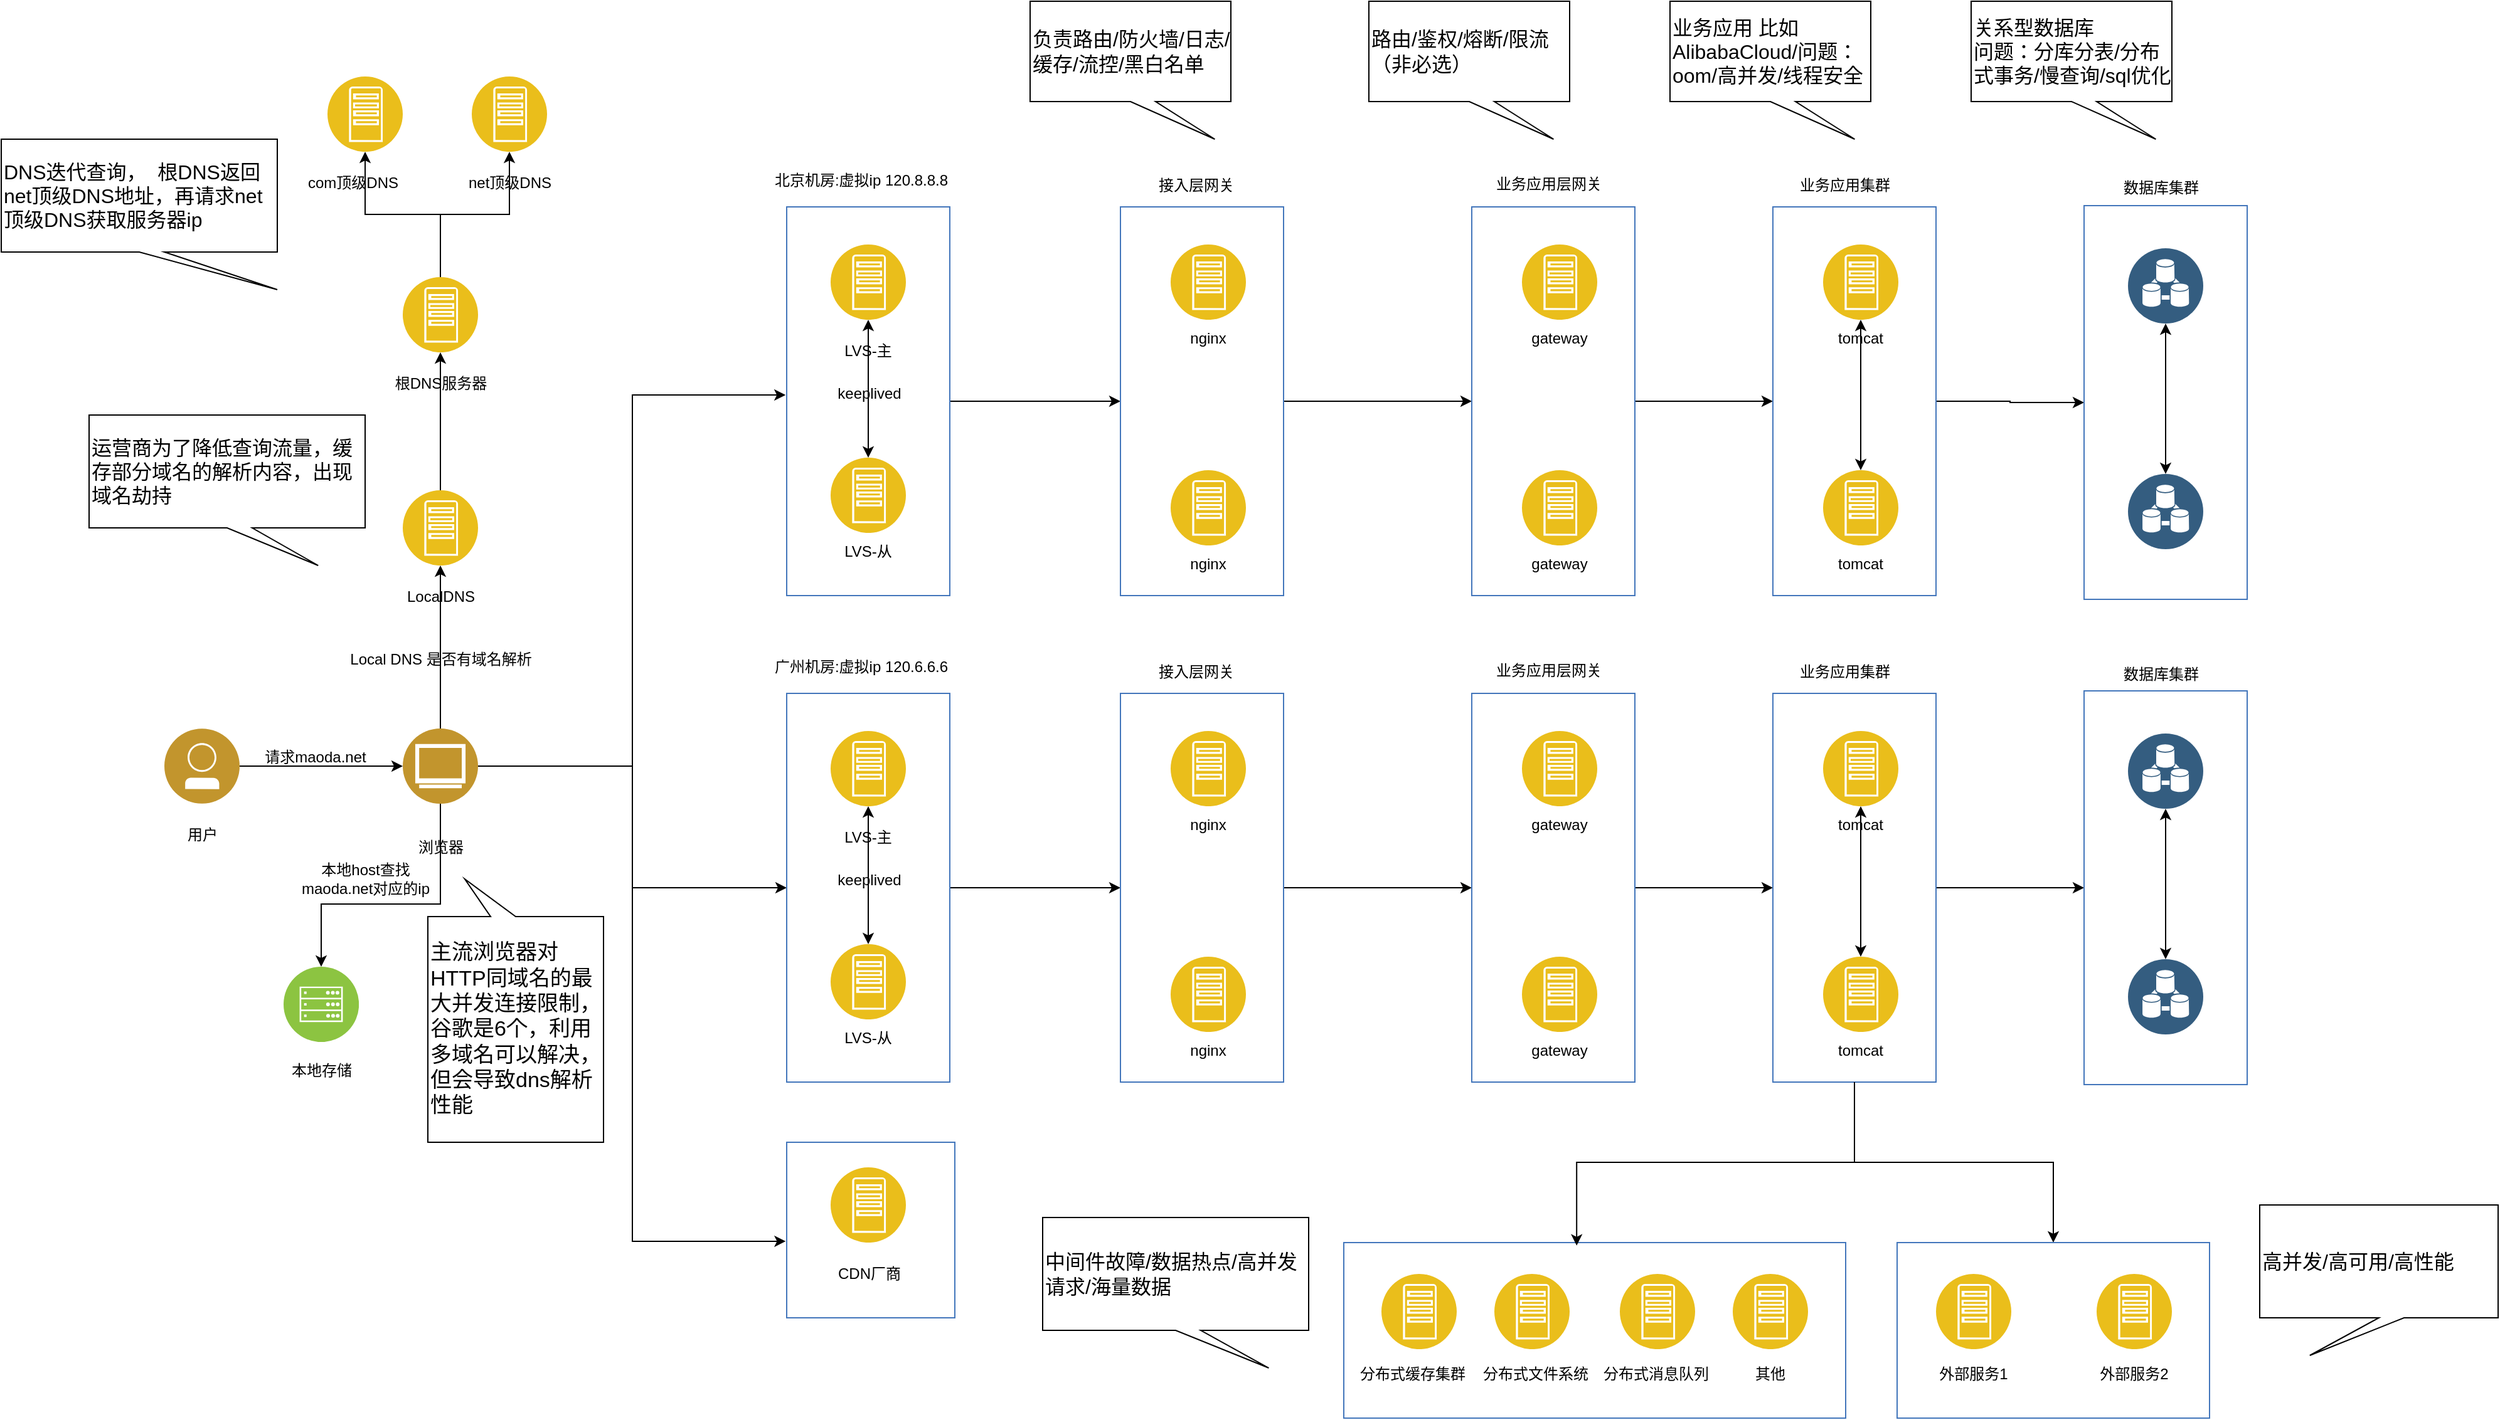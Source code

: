 <mxfile version="25.0.3">
  <diagram name="第 1 页" id="Wzh3JCurfQJRtKJ1nYE6">
    <mxGraphModel dx="2336" dy="1954" grid="1" gridSize="10" guides="1" tooltips="1" connect="1" arrows="1" fold="1" page="1" pageScale="1" pageWidth="827" pageHeight="1169" math="0" shadow="0">
      <root>
        <mxCell id="0" />
        <mxCell id="1" parent="0" />
        <mxCell id="kvRejp0Qwi7eRZuN6D7d-13" style="edgeStyle=orthogonalEdgeStyle;rounded=0;orthogonalLoop=1;jettySize=auto;html=1;entryX=0;entryY=0.5;entryDx=0;entryDy=0;" edge="1" parent="1" source="kvRejp0Qwi7eRZuN6D7d-1" target="kvRejp0Qwi7eRZuN6D7d-3">
          <mxGeometry relative="1" as="geometry" />
        </mxCell>
        <mxCell id="kvRejp0Qwi7eRZuN6D7d-1" value="" style="image;aspect=fixed;perimeter=ellipsePerimeter;html=1;align=center;shadow=0;dashed=0;fontColor=#4277BB;labelBackgroundColor=default;fontSize=12;spacingTop=3;image=img/lib/ibm/users/user.svg;" vertex="1" parent="1">
          <mxGeometry x="-50" y="260" width="60" height="60" as="geometry" />
        </mxCell>
        <mxCell id="kvRejp0Qwi7eRZuN6D7d-2" value="用户" style="text;html=1;align=center;verticalAlign=middle;resizable=0;points=[];autosize=1;strokeColor=none;fillColor=none;" vertex="1" parent="1">
          <mxGeometry x="-45" y="330" width="50" height="30" as="geometry" />
        </mxCell>
        <mxCell id="kvRejp0Qwi7eRZuN6D7d-15" style="edgeStyle=orthogonalEdgeStyle;rounded=0;orthogonalLoop=1;jettySize=auto;html=1;entryX=0.5;entryY=1;entryDx=0;entryDy=0;" edge="1" parent="1" source="kvRejp0Qwi7eRZuN6D7d-3" target="kvRejp0Qwi7eRZuN6D7d-5">
          <mxGeometry relative="1" as="geometry" />
        </mxCell>
        <mxCell id="kvRejp0Qwi7eRZuN6D7d-24" style="edgeStyle=orthogonalEdgeStyle;rounded=0;orthogonalLoop=1;jettySize=auto;html=1;entryX=0.5;entryY=0;entryDx=0;entryDy=0;" edge="1" parent="1" source="kvRejp0Qwi7eRZuN6D7d-3" target="kvRejp0Qwi7eRZuN6D7d-22">
          <mxGeometry relative="1" as="geometry">
            <mxPoint x="170" y="410" as="targetPoint" />
            <Array as="points">
              <mxPoint x="170" y="400" />
              <mxPoint x="75" y="400" />
            </Array>
          </mxGeometry>
        </mxCell>
        <mxCell id="kvRejp0Qwi7eRZuN6D7d-111" style="edgeStyle=orthogonalEdgeStyle;rounded=0;orthogonalLoop=1;jettySize=auto;html=1;entryX=0;entryY=0.5;entryDx=0;entryDy=0;" edge="1" parent="1" source="kvRejp0Qwi7eRZuN6D7d-3" target="kvRejp0Qwi7eRZuN6D7d-69">
          <mxGeometry relative="1" as="geometry" />
        </mxCell>
        <mxCell id="kvRejp0Qwi7eRZuN6D7d-3" value="" style="image;aspect=fixed;perimeter=ellipsePerimeter;html=1;align=center;shadow=0;dashed=0;fontColor=#4277BB;labelBackgroundColor=default;fontSize=12;spacingTop=3;image=img/lib/ibm/users/browser.svg;" vertex="1" parent="1">
          <mxGeometry x="140" y="260" width="60" height="60" as="geometry" />
        </mxCell>
        <mxCell id="kvRejp0Qwi7eRZuN6D7d-4" value="浏览器" style="text;html=1;align=center;verticalAlign=middle;resizable=0;points=[];autosize=1;strokeColor=none;fillColor=none;" vertex="1" parent="1">
          <mxGeometry x="140" y="340" width="60" height="30" as="geometry" />
        </mxCell>
        <mxCell id="kvRejp0Qwi7eRZuN6D7d-17" style="edgeStyle=orthogonalEdgeStyle;rounded=0;orthogonalLoop=1;jettySize=auto;html=1;" edge="1" parent="1" source="kvRejp0Qwi7eRZuN6D7d-5" target="kvRejp0Qwi7eRZuN6D7d-7">
          <mxGeometry relative="1" as="geometry" />
        </mxCell>
        <mxCell id="kvRejp0Qwi7eRZuN6D7d-5" value="" style="image;aspect=fixed;perimeter=ellipsePerimeter;html=1;align=center;shadow=0;dashed=0;fontColor=#4277BB;labelBackgroundColor=default;fontSize=12;spacingTop=3;image=img/lib/ibm/applications/app_server.svg;" vertex="1" parent="1">
          <mxGeometry x="140" y="70" width="60" height="60" as="geometry" />
        </mxCell>
        <mxCell id="kvRejp0Qwi7eRZuN6D7d-6" value="Local DNS 是否有域名解析" style="text;html=1;align=center;verticalAlign=middle;resizable=0;points=[];autosize=1;strokeColor=none;fillColor=none;" vertex="1" parent="1">
          <mxGeometry x="85" y="190" width="170" height="30" as="geometry" />
        </mxCell>
        <mxCell id="kvRejp0Qwi7eRZuN6D7d-18" style="edgeStyle=orthogonalEdgeStyle;rounded=0;orthogonalLoop=1;jettySize=auto;html=1;" edge="1" parent="1" source="kvRejp0Qwi7eRZuN6D7d-7" target="kvRejp0Qwi7eRZuN6D7d-10">
          <mxGeometry relative="1" as="geometry" />
        </mxCell>
        <mxCell id="kvRejp0Qwi7eRZuN6D7d-19" style="edgeStyle=orthogonalEdgeStyle;rounded=0;orthogonalLoop=1;jettySize=auto;html=1;" edge="1" parent="1" source="kvRejp0Qwi7eRZuN6D7d-7" target="kvRejp0Qwi7eRZuN6D7d-9">
          <mxGeometry relative="1" as="geometry" />
        </mxCell>
        <mxCell id="kvRejp0Qwi7eRZuN6D7d-7" value="" style="image;aspect=fixed;perimeter=ellipsePerimeter;html=1;align=center;shadow=0;dashed=0;fontColor=#4277BB;labelBackgroundColor=default;fontSize=12;spacingTop=3;image=img/lib/ibm/applications/app_server.svg;" vertex="1" parent="1">
          <mxGeometry x="140" y="-100" width="60" height="60" as="geometry" />
        </mxCell>
        <mxCell id="kvRejp0Qwi7eRZuN6D7d-8" value="根DNS服务器" style="text;html=1;align=center;verticalAlign=middle;resizable=0;points=[];autosize=1;strokeColor=none;fillColor=none;" vertex="1" parent="1">
          <mxGeometry x="120" y="-30" width="100" height="30" as="geometry" />
        </mxCell>
        <mxCell id="kvRejp0Qwi7eRZuN6D7d-9" value="" style="image;aspect=fixed;perimeter=ellipsePerimeter;html=1;align=center;shadow=0;dashed=0;fontColor=#4277BB;labelBackgroundColor=default;fontSize=12;spacingTop=3;image=img/lib/ibm/applications/app_server.svg;" vertex="1" parent="1">
          <mxGeometry x="80" y="-260" width="60" height="60" as="geometry" />
        </mxCell>
        <mxCell id="kvRejp0Qwi7eRZuN6D7d-10" value="" style="image;aspect=fixed;perimeter=ellipsePerimeter;html=1;align=center;shadow=0;dashed=0;fontColor=#4277BB;labelBackgroundColor=default;fontSize=12;spacingTop=3;image=img/lib/ibm/applications/app_server.svg;" vertex="1" parent="1">
          <mxGeometry x="195" y="-260" width="60" height="60" as="geometry" />
        </mxCell>
        <mxCell id="kvRejp0Qwi7eRZuN6D7d-11" value="com顶级DNS" style="text;html=1;align=center;verticalAlign=middle;resizable=0;points=[];autosize=1;strokeColor=none;fillColor=none;" vertex="1" parent="1">
          <mxGeometry x="50" y="-190" width="100" height="30" as="geometry" />
        </mxCell>
        <mxCell id="kvRejp0Qwi7eRZuN6D7d-12" value="net顶级DNS" style="text;html=1;align=center;verticalAlign=middle;resizable=0;points=[];autosize=1;strokeColor=none;fillColor=none;" vertex="1" parent="1">
          <mxGeometry x="180" y="-190" width="90" height="30" as="geometry" />
        </mxCell>
        <mxCell id="kvRejp0Qwi7eRZuN6D7d-14" value="请求maoda.net" style="text;html=1;align=center;verticalAlign=middle;resizable=0;points=[];autosize=1;strokeColor=none;fillColor=none;" vertex="1" parent="1">
          <mxGeometry x="20" y="268" width="100" height="30" as="geometry" />
        </mxCell>
        <mxCell id="kvRejp0Qwi7eRZuN6D7d-16" value="LocalDNS" style="text;html=1;align=center;verticalAlign=middle;resizable=0;points=[];autosize=1;strokeColor=none;fillColor=none;" vertex="1" parent="1">
          <mxGeometry x="130" y="140" width="80" height="30" as="geometry" />
        </mxCell>
        <mxCell id="kvRejp0Qwi7eRZuN6D7d-20" value="运营商为了降低查询流量，缓存部分域名的解析内容，出现域名劫持" style="shape=callout;whiteSpace=wrap;html=1;perimeter=calloutPerimeter;direction=east;position2=0.83;align=left;fontSize=16;" vertex="1" parent="1">
          <mxGeometry x="-110" y="10" width="220" height="120" as="geometry" />
        </mxCell>
        <mxCell id="kvRejp0Qwi7eRZuN6D7d-21" value="DNS迭代查询，&amp;nbsp; 根DNS返回net顶级DNS地址，再请求net顶级DNS获取服务器ip" style="shape=callout;whiteSpace=wrap;html=1;perimeter=calloutPerimeter;direction=east;position2=1;align=left;fontSize=16;" vertex="1" parent="1">
          <mxGeometry x="-180" y="-210" width="220" height="120" as="geometry" />
        </mxCell>
        <mxCell id="kvRejp0Qwi7eRZuN6D7d-22" value="" style="image;aspect=fixed;perimeter=ellipsePerimeter;html=1;align=center;shadow=0;dashed=0;fontColor=#4277BB;labelBackgroundColor=default;fontSize=12;spacingTop=3;image=img/lib/ibm/infrastructure/mobile_backend.svg;" vertex="1" parent="1">
          <mxGeometry x="45" y="450" width="60" height="60" as="geometry" />
        </mxCell>
        <mxCell id="kvRejp0Qwi7eRZuN6D7d-23" value="本地存储" style="text;html=1;align=center;verticalAlign=middle;resizable=0;points=[];autosize=1;strokeColor=none;fillColor=none;" vertex="1" parent="1">
          <mxGeometry x="40" y="518" width="70" height="30" as="geometry" />
        </mxCell>
        <mxCell id="kvRejp0Qwi7eRZuN6D7d-26" value="本地host查找&lt;div&gt;maoda.net对应的ip&lt;/div&gt;" style="text;html=1;align=center;verticalAlign=middle;resizable=0;points=[];autosize=1;strokeColor=none;fillColor=none;" vertex="1" parent="1">
          <mxGeometry x="45" y="360" width="130" height="40" as="geometry" />
        </mxCell>
        <mxCell id="kvRejp0Qwi7eRZuN6D7d-27" value="主流浏览器对HTTP同域名的最大并发连接限制，谷歌是6个，利用多域名可以解决，但会导致dns解析性能" style="shape=callout;whiteSpace=wrap;html=1;perimeter=calloutPerimeter;direction=west;position2=0.79;align=left;fontSize=17;" vertex="1" parent="1">
          <mxGeometry x="160" y="380" width="140" height="210" as="geometry" />
        </mxCell>
        <mxCell id="kvRejp0Qwi7eRZuN6D7d-133" style="edgeStyle=orthogonalEdgeStyle;rounded=0;orthogonalLoop=1;jettySize=auto;html=1;entryX=0;entryY=0.5;entryDx=0;entryDy=0;" edge="1" parent="1" source="kvRejp0Qwi7eRZuN6D7d-31" target="kvRejp0Qwi7eRZuN6D7d-43">
          <mxGeometry relative="1" as="geometry" />
        </mxCell>
        <mxCell id="kvRejp0Qwi7eRZuN6D7d-31" value="" style="fontStyle=0;verticalAlign=top;align=center;spacingTop=-2;fillColor=none;rounded=0;whiteSpace=wrap;html=1;strokeColor=#4376BB;strokeWidth=1;dashed=0;container=1;collapsible=0;expand=0;recursiveResize=0;" vertex="1" parent="1">
          <mxGeometry x="446" y="-156" width="130" height="310" as="geometry" />
        </mxCell>
        <mxCell id="kvRejp0Qwi7eRZuN6D7d-32" value="" style="image;aspect=fixed;perimeter=ellipsePerimeter;html=1;align=center;shadow=0;dashed=0;fontColor=#4277BB;labelBackgroundColor=default;fontSize=12;spacingTop=3;image=img/lib/ibm/applications/app_server.svg;" vertex="1" parent="kvRejp0Qwi7eRZuN6D7d-31">
          <mxGeometry x="35" y="30" width="60" height="60" as="geometry" />
        </mxCell>
        <mxCell id="kvRejp0Qwi7eRZuN6D7d-35" value="" style="image;aspect=fixed;perimeter=ellipsePerimeter;html=1;align=center;shadow=0;dashed=0;fontColor=#4277BB;labelBackgroundColor=default;fontSize=12;spacingTop=3;image=img/lib/ibm/applications/app_server.svg;" vertex="1" parent="kvRejp0Qwi7eRZuN6D7d-31">
          <mxGeometry x="35" y="200" width="60" height="60" as="geometry" />
        </mxCell>
        <mxCell id="kvRejp0Qwi7eRZuN6D7d-37" value="" style="endArrow=classic;startArrow=classic;html=1;rounded=0;exitX=0.5;exitY=0;exitDx=0;exitDy=0;" edge="1" parent="kvRejp0Qwi7eRZuN6D7d-31" source="kvRejp0Qwi7eRZuN6D7d-35" target="kvRejp0Qwi7eRZuN6D7d-32">
          <mxGeometry width="50" height="50" relative="1" as="geometry">
            <mxPoint x="26" y="140" as="sourcePoint" />
            <mxPoint x="76" y="90" as="targetPoint" />
          </mxGeometry>
        </mxCell>
        <mxCell id="kvRejp0Qwi7eRZuN6D7d-38" value="LVS-从" style="text;html=1;align=center;verticalAlign=middle;whiteSpace=wrap;rounded=0;" vertex="1" parent="kvRejp0Qwi7eRZuN6D7d-31">
          <mxGeometry x="35" y="260" width="60" height="30" as="geometry" />
        </mxCell>
        <mxCell id="kvRejp0Qwi7eRZuN6D7d-39" value="LVS-主" style="text;html=1;align=center;verticalAlign=middle;whiteSpace=wrap;rounded=0;" vertex="1" parent="kvRejp0Qwi7eRZuN6D7d-31">
          <mxGeometry x="35" y="100" width="60" height="30" as="geometry" />
        </mxCell>
        <mxCell id="kvRejp0Qwi7eRZuN6D7d-42" value="keeplived" style="text;html=1;align=center;verticalAlign=middle;whiteSpace=wrap;rounded=0;" vertex="1" parent="kvRejp0Qwi7eRZuN6D7d-31">
          <mxGeometry x="36" y="134" width="60" height="30" as="geometry" />
        </mxCell>
        <mxCell id="kvRejp0Qwi7eRZuN6D7d-134" style="edgeStyle=orthogonalEdgeStyle;rounded=0;orthogonalLoop=1;jettySize=auto;html=1;entryX=0;entryY=0.5;entryDx=0;entryDy=0;" edge="1" parent="1" source="kvRejp0Qwi7eRZuN6D7d-43" target="kvRejp0Qwi7eRZuN6D7d-48">
          <mxGeometry relative="1" as="geometry" />
        </mxCell>
        <mxCell id="kvRejp0Qwi7eRZuN6D7d-43" value="" style="fontStyle=0;verticalAlign=top;align=center;spacingTop=-2;fillColor=none;rounded=0;whiteSpace=wrap;html=1;strokeColor=#4376BB;strokeWidth=1;dashed=0;container=1;collapsible=0;expand=0;recursiveResize=0;" vertex="1" parent="1">
          <mxGeometry x="712" y="-156" width="130" height="310" as="geometry" />
        </mxCell>
        <mxCell id="kvRejp0Qwi7eRZuN6D7d-44" value="" style="image;aspect=fixed;perimeter=ellipsePerimeter;html=1;align=center;shadow=0;dashed=0;fontColor=#4277BB;labelBackgroundColor=default;fontSize=12;spacingTop=3;image=img/lib/ibm/applications/app_server.svg;" vertex="1" parent="kvRejp0Qwi7eRZuN6D7d-43">
          <mxGeometry x="40" y="30" width="60" height="60" as="geometry" />
        </mxCell>
        <mxCell id="kvRejp0Qwi7eRZuN6D7d-45" value="" style="image;aspect=fixed;perimeter=ellipsePerimeter;html=1;align=center;shadow=0;dashed=0;fontColor=#4277BB;labelBackgroundColor=default;fontSize=12;spacingTop=3;image=img/lib/ibm/applications/app_server.svg;" vertex="1" parent="kvRejp0Qwi7eRZuN6D7d-43">
          <mxGeometry x="40" y="210" width="60" height="60" as="geometry" />
        </mxCell>
        <mxCell id="kvRejp0Qwi7eRZuN6D7d-46" value="nginx" style="text;html=1;align=center;verticalAlign=middle;whiteSpace=wrap;rounded=0;" vertex="1" parent="kvRejp0Qwi7eRZuN6D7d-43">
          <mxGeometry x="40" y="90" width="60" height="30" as="geometry" />
        </mxCell>
        <mxCell id="kvRejp0Qwi7eRZuN6D7d-47" value="nginx" style="text;html=1;align=center;verticalAlign=middle;whiteSpace=wrap;rounded=0;" vertex="1" parent="kvRejp0Qwi7eRZuN6D7d-43">
          <mxGeometry x="40" y="270" width="60" height="30" as="geometry" />
        </mxCell>
        <mxCell id="kvRejp0Qwi7eRZuN6D7d-135" style="edgeStyle=orthogonalEdgeStyle;rounded=0;orthogonalLoop=1;jettySize=auto;html=1;" edge="1" parent="1" source="kvRejp0Qwi7eRZuN6D7d-48" target="kvRejp0Qwi7eRZuN6D7d-53">
          <mxGeometry relative="1" as="geometry" />
        </mxCell>
        <mxCell id="kvRejp0Qwi7eRZuN6D7d-48" value="" style="fontStyle=0;verticalAlign=top;align=center;spacingTop=-2;fillColor=none;rounded=0;whiteSpace=wrap;html=1;strokeColor=#4376BB;strokeWidth=1;dashed=0;container=1;collapsible=0;expand=0;recursiveResize=0;" vertex="1" parent="1">
          <mxGeometry x="992" y="-156" width="130" height="310" as="geometry" />
        </mxCell>
        <mxCell id="kvRejp0Qwi7eRZuN6D7d-49" value="" style="image;aspect=fixed;perimeter=ellipsePerimeter;html=1;align=center;shadow=0;dashed=0;fontColor=#4277BB;labelBackgroundColor=default;fontSize=12;spacingTop=3;image=img/lib/ibm/applications/app_server.svg;" vertex="1" parent="kvRejp0Qwi7eRZuN6D7d-48">
          <mxGeometry x="40" y="30" width="60" height="60" as="geometry" />
        </mxCell>
        <mxCell id="kvRejp0Qwi7eRZuN6D7d-50" value="" style="image;aspect=fixed;perimeter=ellipsePerimeter;html=1;align=center;shadow=0;dashed=0;fontColor=#4277BB;labelBackgroundColor=default;fontSize=12;spacingTop=3;image=img/lib/ibm/applications/app_server.svg;" vertex="1" parent="kvRejp0Qwi7eRZuN6D7d-48">
          <mxGeometry x="40" y="210" width="60" height="60" as="geometry" />
        </mxCell>
        <mxCell id="kvRejp0Qwi7eRZuN6D7d-51" value="gateway" style="text;html=1;align=center;verticalAlign=middle;whiteSpace=wrap;rounded=0;" vertex="1" parent="kvRejp0Qwi7eRZuN6D7d-48">
          <mxGeometry x="40" y="90" width="60" height="30" as="geometry" />
        </mxCell>
        <mxCell id="kvRejp0Qwi7eRZuN6D7d-52" value="gateway" style="text;html=1;align=center;verticalAlign=middle;whiteSpace=wrap;rounded=0;" vertex="1" parent="kvRejp0Qwi7eRZuN6D7d-48">
          <mxGeometry x="40" y="270" width="60" height="30" as="geometry" />
        </mxCell>
        <mxCell id="kvRejp0Qwi7eRZuN6D7d-137" style="edgeStyle=orthogonalEdgeStyle;rounded=0;orthogonalLoop=1;jettySize=auto;html=1;entryX=0;entryY=0.5;entryDx=0;entryDy=0;" edge="1" parent="1" source="kvRejp0Qwi7eRZuN6D7d-53" target="kvRejp0Qwi7eRZuN6D7d-60">
          <mxGeometry relative="1" as="geometry" />
        </mxCell>
        <mxCell id="kvRejp0Qwi7eRZuN6D7d-53" value="" style="fontStyle=0;verticalAlign=top;align=center;spacingTop=-2;fillColor=none;rounded=0;whiteSpace=wrap;html=1;strokeColor=#4376BB;strokeWidth=1;dashed=0;container=1;collapsible=0;expand=0;recursiveResize=0;" vertex="1" parent="1">
          <mxGeometry x="1232" y="-156" width="130" height="310" as="geometry" />
        </mxCell>
        <mxCell id="kvRejp0Qwi7eRZuN6D7d-54" value="" style="image;aspect=fixed;perimeter=ellipsePerimeter;html=1;align=center;shadow=0;dashed=0;fontColor=#4277BB;labelBackgroundColor=default;fontSize=12;spacingTop=3;image=img/lib/ibm/applications/app_server.svg;" vertex="1" parent="kvRejp0Qwi7eRZuN6D7d-53">
          <mxGeometry x="40" y="30" width="60" height="60" as="geometry" />
        </mxCell>
        <mxCell id="kvRejp0Qwi7eRZuN6D7d-55" value="" style="image;aspect=fixed;perimeter=ellipsePerimeter;html=1;align=center;shadow=0;dashed=0;fontColor=#4277BB;labelBackgroundColor=default;fontSize=12;spacingTop=3;image=img/lib/ibm/applications/app_server.svg;" vertex="1" parent="kvRejp0Qwi7eRZuN6D7d-53">
          <mxGeometry x="40" y="210" width="60" height="60" as="geometry" />
        </mxCell>
        <mxCell id="kvRejp0Qwi7eRZuN6D7d-56" value="tomcat" style="text;html=1;align=center;verticalAlign=middle;whiteSpace=wrap;rounded=0;" vertex="1" parent="kvRejp0Qwi7eRZuN6D7d-53">
          <mxGeometry x="40" y="90" width="60" height="30" as="geometry" />
        </mxCell>
        <mxCell id="kvRejp0Qwi7eRZuN6D7d-57" value="tomcat" style="text;html=1;align=center;verticalAlign=middle;whiteSpace=wrap;rounded=0;" vertex="1" parent="kvRejp0Qwi7eRZuN6D7d-53">
          <mxGeometry x="40" y="270" width="60" height="30" as="geometry" />
        </mxCell>
        <mxCell id="kvRejp0Qwi7eRZuN6D7d-58" value="" style="endArrow=classic;startArrow=classic;html=1;rounded=0;" edge="1" parent="kvRejp0Qwi7eRZuN6D7d-53" source="kvRejp0Qwi7eRZuN6D7d-55" target="kvRejp0Qwi7eRZuN6D7d-54">
          <mxGeometry width="50" height="50" relative="1" as="geometry">
            <mxPoint x="30" y="190" as="sourcePoint" />
            <mxPoint x="80" y="140" as="targetPoint" />
          </mxGeometry>
        </mxCell>
        <mxCell id="kvRejp0Qwi7eRZuN6D7d-60" value="" style="fontStyle=0;verticalAlign=top;align=center;spacingTop=-2;fillColor=none;rounded=0;whiteSpace=wrap;html=1;strokeColor=#4376BB;strokeWidth=1;dashed=0;container=1;collapsible=0;expand=0;recursiveResize=0;" vertex="1" parent="1">
          <mxGeometry x="1480" y="-157" width="130" height="314" as="geometry" />
        </mxCell>
        <mxCell id="kvRejp0Qwi7eRZuN6D7d-61" value="" style="image;aspect=fixed;perimeter=ellipsePerimeter;html=1;align=center;shadow=0;dashed=0;fontColor=#4277BB;labelBackgroundColor=default;fontSize=12;spacingTop=3;image=img/lib/ibm/data/device_registry.svg;" vertex="1" parent="kvRejp0Qwi7eRZuN6D7d-60">
          <mxGeometry x="35" y="34" width="60" height="60" as="geometry" />
        </mxCell>
        <mxCell id="kvRejp0Qwi7eRZuN6D7d-62" value="" style="image;aspect=fixed;perimeter=ellipsePerimeter;html=1;align=center;shadow=0;dashed=0;fontColor=#4277BB;labelBackgroundColor=default;fontSize=12;spacingTop=3;image=img/lib/ibm/data/device_registry.svg;" vertex="1" parent="kvRejp0Qwi7eRZuN6D7d-60">
          <mxGeometry x="35" y="214" width="60" height="60" as="geometry" />
        </mxCell>
        <mxCell id="kvRejp0Qwi7eRZuN6D7d-63" value="" style="endArrow=classic;startArrow=classic;html=1;rounded=0;" edge="1" parent="kvRejp0Qwi7eRZuN6D7d-60" source="kvRejp0Qwi7eRZuN6D7d-62" target="kvRejp0Qwi7eRZuN6D7d-61">
          <mxGeometry width="50" height="50" relative="1" as="geometry">
            <mxPoint x="20" y="144" as="sourcePoint" />
            <mxPoint x="70" y="94" as="targetPoint" />
          </mxGeometry>
        </mxCell>
        <mxCell id="kvRejp0Qwi7eRZuN6D7d-64" value="北京机房:虚拟ip 120.8.8.8" style="text;html=1;align=center;verticalAlign=middle;resizable=0;points=[];autosize=1;strokeColor=none;fillColor=none;" vertex="1" parent="1">
          <mxGeometry x="425" y="-192" width="160" height="30" as="geometry" />
        </mxCell>
        <mxCell id="kvRejp0Qwi7eRZuN6D7d-65" value="接入层网关" style="text;html=1;align=center;verticalAlign=middle;resizable=0;points=[];autosize=1;strokeColor=none;fillColor=none;" vertex="1" parent="1">
          <mxGeometry x="732" y="-188" width="80" height="30" as="geometry" />
        </mxCell>
        <mxCell id="kvRejp0Qwi7eRZuN6D7d-66" value="业务应用层网关" style="text;html=1;align=center;verticalAlign=middle;resizable=0;points=[];autosize=1;strokeColor=none;fillColor=none;" vertex="1" parent="1">
          <mxGeometry x="998" y="-189" width="110" height="30" as="geometry" />
        </mxCell>
        <mxCell id="kvRejp0Qwi7eRZuN6D7d-67" value="业务应用集群" style="text;html=1;align=center;verticalAlign=middle;resizable=0;points=[];autosize=1;strokeColor=none;fillColor=none;" vertex="1" parent="1">
          <mxGeometry x="1239" y="-188" width="100" height="30" as="geometry" />
        </mxCell>
        <mxCell id="kvRejp0Qwi7eRZuN6D7d-68" value="数据库集群" style="text;html=1;align=center;verticalAlign=middle;resizable=0;points=[];autosize=1;strokeColor=none;fillColor=none;" vertex="1" parent="1">
          <mxGeometry x="1501" y="-186" width="80" height="30" as="geometry" />
        </mxCell>
        <mxCell id="kvRejp0Qwi7eRZuN6D7d-138" style="edgeStyle=orthogonalEdgeStyle;rounded=0;orthogonalLoop=1;jettySize=auto;html=1;entryX=0;entryY=0.5;entryDx=0;entryDy=0;" edge="1" parent="1" source="kvRejp0Qwi7eRZuN6D7d-69" target="kvRejp0Qwi7eRZuN6D7d-76">
          <mxGeometry relative="1" as="geometry" />
        </mxCell>
        <mxCell id="kvRejp0Qwi7eRZuN6D7d-69" value="" style="fontStyle=0;verticalAlign=top;align=center;spacingTop=-2;fillColor=none;rounded=0;whiteSpace=wrap;html=1;strokeColor=#4376BB;strokeWidth=1;dashed=0;container=1;collapsible=0;expand=0;recursiveResize=0;" vertex="1" parent="1">
          <mxGeometry x="446" y="232" width="130" height="310" as="geometry" />
        </mxCell>
        <mxCell id="kvRejp0Qwi7eRZuN6D7d-70" value="" style="image;aspect=fixed;perimeter=ellipsePerimeter;html=1;align=center;shadow=0;dashed=0;fontColor=#4277BB;labelBackgroundColor=default;fontSize=12;spacingTop=3;image=img/lib/ibm/applications/app_server.svg;" vertex="1" parent="kvRejp0Qwi7eRZuN6D7d-69">
          <mxGeometry x="35" y="30" width="60" height="60" as="geometry" />
        </mxCell>
        <mxCell id="kvRejp0Qwi7eRZuN6D7d-71" value="" style="image;aspect=fixed;perimeter=ellipsePerimeter;html=1;align=center;shadow=0;dashed=0;fontColor=#4277BB;labelBackgroundColor=default;fontSize=12;spacingTop=3;image=img/lib/ibm/applications/app_server.svg;" vertex="1" parent="kvRejp0Qwi7eRZuN6D7d-69">
          <mxGeometry x="35" y="200" width="60" height="60" as="geometry" />
        </mxCell>
        <mxCell id="kvRejp0Qwi7eRZuN6D7d-72" value="" style="endArrow=classic;startArrow=classic;html=1;rounded=0;exitX=0.5;exitY=0;exitDx=0;exitDy=0;" edge="1" parent="kvRejp0Qwi7eRZuN6D7d-69" source="kvRejp0Qwi7eRZuN6D7d-71" target="kvRejp0Qwi7eRZuN6D7d-70">
          <mxGeometry width="50" height="50" relative="1" as="geometry">
            <mxPoint x="26" y="140" as="sourcePoint" />
            <mxPoint x="76" y="90" as="targetPoint" />
          </mxGeometry>
        </mxCell>
        <mxCell id="kvRejp0Qwi7eRZuN6D7d-73" value="LVS-从" style="text;html=1;align=center;verticalAlign=middle;whiteSpace=wrap;rounded=0;" vertex="1" parent="kvRejp0Qwi7eRZuN6D7d-69">
          <mxGeometry x="35" y="260" width="60" height="30" as="geometry" />
        </mxCell>
        <mxCell id="kvRejp0Qwi7eRZuN6D7d-74" value="LVS-主" style="text;html=1;align=center;verticalAlign=middle;whiteSpace=wrap;rounded=0;" vertex="1" parent="kvRejp0Qwi7eRZuN6D7d-69">
          <mxGeometry x="35" y="100" width="60" height="30" as="geometry" />
        </mxCell>
        <mxCell id="kvRejp0Qwi7eRZuN6D7d-75" value="keeplived" style="text;html=1;align=center;verticalAlign=middle;whiteSpace=wrap;rounded=0;" vertex="1" parent="kvRejp0Qwi7eRZuN6D7d-69">
          <mxGeometry x="36" y="134" width="60" height="30" as="geometry" />
        </mxCell>
        <mxCell id="kvRejp0Qwi7eRZuN6D7d-139" style="edgeStyle=orthogonalEdgeStyle;rounded=0;orthogonalLoop=1;jettySize=auto;html=1;entryX=0;entryY=0.5;entryDx=0;entryDy=0;" edge="1" parent="1" source="kvRejp0Qwi7eRZuN6D7d-76" target="kvRejp0Qwi7eRZuN6D7d-81">
          <mxGeometry relative="1" as="geometry" />
        </mxCell>
        <mxCell id="kvRejp0Qwi7eRZuN6D7d-76" value="" style="fontStyle=0;verticalAlign=top;align=center;spacingTop=-2;fillColor=none;rounded=0;whiteSpace=wrap;html=1;strokeColor=#4376BB;strokeWidth=1;dashed=0;container=1;collapsible=0;expand=0;recursiveResize=0;" vertex="1" parent="1">
          <mxGeometry x="712" y="232" width="130" height="310" as="geometry" />
        </mxCell>
        <mxCell id="kvRejp0Qwi7eRZuN6D7d-77" value="" style="image;aspect=fixed;perimeter=ellipsePerimeter;html=1;align=center;shadow=0;dashed=0;fontColor=#4277BB;labelBackgroundColor=default;fontSize=12;spacingTop=3;image=img/lib/ibm/applications/app_server.svg;" vertex="1" parent="kvRejp0Qwi7eRZuN6D7d-76">
          <mxGeometry x="40" y="30" width="60" height="60" as="geometry" />
        </mxCell>
        <mxCell id="kvRejp0Qwi7eRZuN6D7d-78" value="" style="image;aspect=fixed;perimeter=ellipsePerimeter;html=1;align=center;shadow=0;dashed=0;fontColor=#4277BB;labelBackgroundColor=default;fontSize=12;spacingTop=3;image=img/lib/ibm/applications/app_server.svg;" vertex="1" parent="kvRejp0Qwi7eRZuN6D7d-76">
          <mxGeometry x="40" y="210" width="60" height="60" as="geometry" />
        </mxCell>
        <mxCell id="kvRejp0Qwi7eRZuN6D7d-79" value="nginx" style="text;html=1;align=center;verticalAlign=middle;whiteSpace=wrap;rounded=0;" vertex="1" parent="kvRejp0Qwi7eRZuN6D7d-76">
          <mxGeometry x="40" y="90" width="60" height="30" as="geometry" />
        </mxCell>
        <mxCell id="kvRejp0Qwi7eRZuN6D7d-80" value="nginx" style="text;html=1;align=center;verticalAlign=middle;whiteSpace=wrap;rounded=0;" vertex="1" parent="kvRejp0Qwi7eRZuN6D7d-76">
          <mxGeometry x="40" y="270" width="60" height="30" as="geometry" />
        </mxCell>
        <mxCell id="kvRejp0Qwi7eRZuN6D7d-140" style="edgeStyle=orthogonalEdgeStyle;rounded=0;orthogonalLoop=1;jettySize=auto;html=1;entryX=0;entryY=0.5;entryDx=0;entryDy=0;" edge="1" parent="1" source="kvRejp0Qwi7eRZuN6D7d-81" target="kvRejp0Qwi7eRZuN6D7d-86">
          <mxGeometry relative="1" as="geometry" />
        </mxCell>
        <mxCell id="kvRejp0Qwi7eRZuN6D7d-81" value="" style="fontStyle=0;verticalAlign=top;align=center;spacingTop=-2;fillColor=none;rounded=0;whiteSpace=wrap;html=1;strokeColor=#4376BB;strokeWidth=1;dashed=0;container=1;collapsible=0;expand=0;recursiveResize=0;" vertex="1" parent="1">
          <mxGeometry x="992" y="232" width="130" height="310" as="geometry" />
        </mxCell>
        <mxCell id="kvRejp0Qwi7eRZuN6D7d-82" value="" style="image;aspect=fixed;perimeter=ellipsePerimeter;html=1;align=center;shadow=0;dashed=0;fontColor=#4277BB;labelBackgroundColor=default;fontSize=12;spacingTop=3;image=img/lib/ibm/applications/app_server.svg;" vertex="1" parent="kvRejp0Qwi7eRZuN6D7d-81">
          <mxGeometry x="40" y="30" width="60" height="60" as="geometry" />
        </mxCell>
        <mxCell id="kvRejp0Qwi7eRZuN6D7d-83" value="" style="image;aspect=fixed;perimeter=ellipsePerimeter;html=1;align=center;shadow=0;dashed=0;fontColor=#4277BB;labelBackgroundColor=default;fontSize=12;spacingTop=3;image=img/lib/ibm/applications/app_server.svg;" vertex="1" parent="kvRejp0Qwi7eRZuN6D7d-81">
          <mxGeometry x="40" y="210" width="60" height="60" as="geometry" />
        </mxCell>
        <mxCell id="kvRejp0Qwi7eRZuN6D7d-84" value="gateway" style="text;html=1;align=center;verticalAlign=middle;whiteSpace=wrap;rounded=0;" vertex="1" parent="kvRejp0Qwi7eRZuN6D7d-81">
          <mxGeometry x="40" y="90" width="60" height="30" as="geometry" />
        </mxCell>
        <mxCell id="kvRejp0Qwi7eRZuN6D7d-85" value="gateway" style="text;html=1;align=center;verticalAlign=middle;whiteSpace=wrap;rounded=0;" vertex="1" parent="kvRejp0Qwi7eRZuN6D7d-81">
          <mxGeometry x="40" y="270" width="60" height="30" as="geometry" />
        </mxCell>
        <mxCell id="kvRejp0Qwi7eRZuN6D7d-130" style="edgeStyle=orthogonalEdgeStyle;rounded=0;orthogonalLoop=1;jettySize=auto;html=1;" edge="1" parent="1" source="kvRejp0Qwi7eRZuN6D7d-86" target="kvRejp0Qwi7eRZuN6D7d-114">
          <mxGeometry relative="1" as="geometry" />
        </mxCell>
        <mxCell id="kvRejp0Qwi7eRZuN6D7d-141" style="edgeStyle=orthogonalEdgeStyle;rounded=0;orthogonalLoop=1;jettySize=auto;html=1;entryX=0;entryY=0.5;entryDx=0;entryDy=0;" edge="1" parent="1" source="kvRejp0Qwi7eRZuN6D7d-86" target="kvRejp0Qwi7eRZuN6D7d-92">
          <mxGeometry relative="1" as="geometry" />
        </mxCell>
        <mxCell id="kvRejp0Qwi7eRZuN6D7d-86" value="" style="fontStyle=0;verticalAlign=top;align=center;spacingTop=-2;fillColor=none;rounded=0;whiteSpace=wrap;html=1;strokeColor=#4376BB;strokeWidth=1;dashed=0;container=1;collapsible=0;expand=0;recursiveResize=0;" vertex="1" parent="1">
          <mxGeometry x="1232" y="232" width="130" height="310" as="geometry" />
        </mxCell>
        <mxCell id="kvRejp0Qwi7eRZuN6D7d-87" value="" style="image;aspect=fixed;perimeter=ellipsePerimeter;html=1;align=center;shadow=0;dashed=0;fontColor=#4277BB;labelBackgroundColor=default;fontSize=12;spacingTop=3;image=img/lib/ibm/applications/app_server.svg;" vertex="1" parent="kvRejp0Qwi7eRZuN6D7d-86">
          <mxGeometry x="40" y="30" width="60" height="60" as="geometry" />
        </mxCell>
        <mxCell id="kvRejp0Qwi7eRZuN6D7d-88" value="" style="image;aspect=fixed;perimeter=ellipsePerimeter;html=1;align=center;shadow=0;dashed=0;fontColor=#4277BB;labelBackgroundColor=default;fontSize=12;spacingTop=3;image=img/lib/ibm/applications/app_server.svg;" vertex="1" parent="kvRejp0Qwi7eRZuN6D7d-86">
          <mxGeometry x="40" y="210" width="60" height="60" as="geometry" />
        </mxCell>
        <mxCell id="kvRejp0Qwi7eRZuN6D7d-89" value="tomcat" style="text;html=1;align=center;verticalAlign=middle;whiteSpace=wrap;rounded=0;" vertex="1" parent="kvRejp0Qwi7eRZuN6D7d-86">
          <mxGeometry x="40" y="90" width="60" height="30" as="geometry" />
        </mxCell>
        <mxCell id="kvRejp0Qwi7eRZuN6D7d-90" value="tomcat" style="text;html=1;align=center;verticalAlign=middle;whiteSpace=wrap;rounded=0;" vertex="1" parent="kvRejp0Qwi7eRZuN6D7d-86">
          <mxGeometry x="40" y="270" width="60" height="30" as="geometry" />
        </mxCell>
        <mxCell id="kvRejp0Qwi7eRZuN6D7d-91" value="" style="endArrow=classic;startArrow=classic;html=1;rounded=0;" edge="1" parent="kvRejp0Qwi7eRZuN6D7d-86" source="kvRejp0Qwi7eRZuN6D7d-88" target="kvRejp0Qwi7eRZuN6D7d-87">
          <mxGeometry width="50" height="50" relative="1" as="geometry">
            <mxPoint x="30" y="190" as="sourcePoint" />
            <mxPoint x="80" y="140" as="targetPoint" />
          </mxGeometry>
        </mxCell>
        <mxCell id="kvRejp0Qwi7eRZuN6D7d-92" value="" style="fontStyle=0;verticalAlign=top;align=center;spacingTop=-2;fillColor=none;rounded=0;whiteSpace=wrap;html=1;strokeColor=#4376BB;strokeWidth=1;dashed=0;container=1;collapsible=0;expand=0;recursiveResize=0;" vertex="1" parent="1">
          <mxGeometry x="1480" y="230" width="130" height="314" as="geometry" />
        </mxCell>
        <mxCell id="kvRejp0Qwi7eRZuN6D7d-93" value="" style="image;aspect=fixed;perimeter=ellipsePerimeter;html=1;align=center;shadow=0;dashed=0;fontColor=#4277BB;labelBackgroundColor=default;fontSize=12;spacingTop=3;image=img/lib/ibm/data/device_registry.svg;" vertex="1" parent="kvRejp0Qwi7eRZuN6D7d-92">
          <mxGeometry x="35" y="34" width="60" height="60" as="geometry" />
        </mxCell>
        <mxCell id="kvRejp0Qwi7eRZuN6D7d-94" value="" style="image;aspect=fixed;perimeter=ellipsePerimeter;html=1;align=center;shadow=0;dashed=0;fontColor=#4277BB;labelBackgroundColor=default;fontSize=12;spacingTop=3;image=img/lib/ibm/data/device_registry.svg;" vertex="1" parent="kvRejp0Qwi7eRZuN6D7d-92">
          <mxGeometry x="35" y="214" width="60" height="60" as="geometry" />
        </mxCell>
        <mxCell id="kvRejp0Qwi7eRZuN6D7d-95" value="" style="endArrow=classic;startArrow=classic;html=1;rounded=0;" edge="1" parent="kvRejp0Qwi7eRZuN6D7d-92" source="kvRejp0Qwi7eRZuN6D7d-94" target="kvRejp0Qwi7eRZuN6D7d-93">
          <mxGeometry width="50" height="50" relative="1" as="geometry">
            <mxPoint x="20" y="144" as="sourcePoint" />
            <mxPoint x="70" y="94" as="targetPoint" />
          </mxGeometry>
        </mxCell>
        <mxCell id="kvRejp0Qwi7eRZuN6D7d-96" value="广州机房:虚拟ip 120.6.6.6" style="text;html=1;align=center;verticalAlign=middle;resizable=0;points=[];autosize=1;strokeColor=none;fillColor=none;" vertex="1" parent="1">
          <mxGeometry x="425" y="196" width="160" height="30" as="geometry" />
        </mxCell>
        <mxCell id="kvRejp0Qwi7eRZuN6D7d-97" value="接入层网关" style="text;html=1;align=center;verticalAlign=middle;resizable=0;points=[];autosize=1;strokeColor=none;fillColor=none;" vertex="1" parent="1">
          <mxGeometry x="732" y="200" width="80" height="30" as="geometry" />
        </mxCell>
        <mxCell id="kvRejp0Qwi7eRZuN6D7d-98" value="业务应用层网关" style="text;html=1;align=center;verticalAlign=middle;resizable=0;points=[];autosize=1;strokeColor=none;fillColor=none;" vertex="1" parent="1">
          <mxGeometry x="998" y="199" width="110" height="30" as="geometry" />
        </mxCell>
        <mxCell id="kvRejp0Qwi7eRZuN6D7d-99" value="业务应用集群" style="text;html=1;align=center;verticalAlign=middle;resizable=0;points=[];autosize=1;strokeColor=none;fillColor=none;" vertex="1" parent="1">
          <mxGeometry x="1239" y="200" width="100" height="30" as="geometry" />
        </mxCell>
        <mxCell id="kvRejp0Qwi7eRZuN6D7d-100" value="数据库集群" style="text;html=1;align=center;verticalAlign=middle;resizable=0;points=[];autosize=1;strokeColor=none;fillColor=none;" vertex="1" parent="1">
          <mxGeometry x="1501" y="202" width="80" height="30" as="geometry" />
        </mxCell>
        <mxCell id="kvRejp0Qwi7eRZuN6D7d-101" value="负责路由/防火墙/日志/缓存/流控/黑白名单" style="shape=callout;whiteSpace=wrap;html=1;perimeter=calloutPerimeter;position2=0.92;align=left;fontSize=16;" vertex="1" parent="1">
          <mxGeometry x="640" y="-320" width="160" height="110" as="geometry" />
        </mxCell>
        <mxCell id="kvRejp0Qwi7eRZuN6D7d-102" value="路由/鉴权/熔断/限流（非必选）" style="shape=callout;whiteSpace=wrap;html=1;perimeter=calloutPerimeter;position2=0.92;align=left;fontSize=16;" vertex="1" parent="1">
          <mxGeometry x="910" y="-320" width="160" height="110" as="geometry" />
        </mxCell>
        <mxCell id="kvRejp0Qwi7eRZuN6D7d-105" value="业务应用 比如 AlibabaCloud/问题：oom/高并发/线程安全" style="shape=callout;whiteSpace=wrap;html=1;perimeter=calloutPerimeter;position2=0.92;align=left;fontSize=16;" vertex="1" parent="1">
          <mxGeometry x="1150" y="-320" width="160" height="110" as="geometry" />
        </mxCell>
        <mxCell id="kvRejp0Qwi7eRZuN6D7d-106" value="关系型数据库&lt;div&gt;问题：分库分表/分布式事务/慢查询/sql优化&lt;/div&gt;" style="shape=callout;whiteSpace=wrap;html=1;perimeter=calloutPerimeter;position2=0.92;align=left;fontSize=16;" vertex="1" parent="1">
          <mxGeometry x="1390" y="-320" width="160" height="110" as="geometry" />
        </mxCell>
        <mxCell id="kvRejp0Qwi7eRZuN6D7d-107" value="" style="fontStyle=0;verticalAlign=top;align=center;spacingTop=-2;fillColor=none;rounded=0;whiteSpace=wrap;html=1;strokeColor=#4376BB;strokeWidth=1;dashed=0;container=1;collapsible=0;expand=0;recursiveResize=0;" vertex="1" parent="1">
          <mxGeometry x="446" y="590" width="134" height="140" as="geometry" />
        </mxCell>
        <mxCell id="kvRejp0Qwi7eRZuN6D7d-108" value="" style="image;aspect=fixed;perimeter=ellipsePerimeter;html=1;align=center;shadow=0;dashed=0;fontColor=#4277BB;labelBackgroundColor=default;fontSize=12;spacingTop=3;image=img/lib/ibm/applications/app_server.svg;" vertex="1" parent="kvRejp0Qwi7eRZuN6D7d-107">
          <mxGeometry x="35" y="20" width="60" height="60" as="geometry" />
        </mxCell>
        <mxCell id="kvRejp0Qwi7eRZuN6D7d-109" value="CDN厂商" style="text;html=1;align=center;verticalAlign=middle;whiteSpace=wrap;rounded=0;" vertex="1" parent="kvRejp0Qwi7eRZuN6D7d-107">
          <mxGeometry x="36" y="90" width="60" height="30" as="geometry" />
        </mxCell>
        <mxCell id="kvRejp0Qwi7eRZuN6D7d-110" style="edgeStyle=orthogonalEdgeStyle;rounded=0;orthogonalLoop=1;jettySize=auto;html=1;entryX=-0.007;entryY=0.484;entryDx=0;entryDy=0;entryPerimeter=0;" edge="1" parent="1" source="kvRejp0Qwi7eRZuN6D7d-3" target="kvRejp0Qwi7eRZuN6D7d-31">
          <mxGeometry relative="1" as="geometry" />
        </mxCell>
        <mxCell id="kvRejp0Qwi7eRZuN6D7d-112" style="edgeStyle=orthogonalEdgeStyle;rounded=0;orthogonalLoop=1;jettySize=auto;html=1;entryX=-0.006;entryY=0.564;entryDx=0;entryDy=0;entryPerimeter=0;" edge="1" parent="1" source="kvRejp0Qwi7eRZuN6D7d-3" target="kvRejp0Qwi7eRZuN6D7d-107">
          <mxGeometry relative="1" as="geometry" />
        </mxCell>
        <mxCell id="kvRejp0Qwi7eRZuN6D7d-113" value="" style="fontStyle=0;verticalAlign=top;align=center;spacingTop=-2;fillColor=none;rounded=0;whiteSpace=wrap;html=1;strokeColor=#4376BB;strokeWidth=1;dashed=0;container=1;collapsible=0;expand=0;recursiveResize=0;" vertex="1" parent="1">
          <mxGeometry x="890" y="670" width="400" height="140" as="geometry" />
        </mxCell>
        <mxCell id="kvRejp0Qwi7eRZuN6D7d-115" value="" style="image;aspect=fixed;perimeter=ellipsePerimeter;html=1;align=center;shadow=0;dashed=0;fontColor=#4277BB;labelBackgroundColor=default;fontSize=12;spacingTop=3;image=img/lib/ibm/applications/app_server.svg;" vertex="1" parent="kvRejp0Qwi7eRZuN6D7d-113">
          <mxGeometry x="30" y="25" width="60" height="60" as="geometry" />
        </mxCell>
        <mxCell id="kvRejp0Qwi7eRZuN6D7d-116" value="" style="image;aspect=fixed;perimeter=ellipsePerimeter;html=1;align=center;shadow=0;dashed=0;fontColor=#4277BB;labelBackgroundColor=default;fontSize=12;spacingTop=3;image=img/lib/ibm/applications/app_server.svg;" vertex="1" parent="kvRejp0Qwi7eRZuN6D7d-113">
          <mxGeometry x="120" y="25" width="60" height="60" as="geometry" />
        </mxCell>
        <mxCell id="kvRejp0Qwi7eRZuN6D7d-117" value="" style="image;aspect=fixed;perimeter=ellipsePerimeter;html=1;align=center;shadow=0;dashed=0;fontColor=#4277BB;labelBackgroundColor=default;fontSize=12;spacingTop=3;image=img/lib/ibm/applications/app_server.svg;" vertex="1" parent="kvRejp0Qwi7eRZuN6D7d-113">
          <mxGeometry x="220" y="25" width="60" height="60" as="geometry" />
        </mxCell>
        <mxCell id="kvRejp0Qwi7eRZuN6D7d-118" value="" style="image;aspect=fixed;perimeter=ellipsePerimeter;html=1;align=center;shadow=0;dashed=0;fontColor=#4277BB;labelBackgroundColor=default;fontSize=12;spacingTop=3;image=img/lib/ibm/applications/app_server.svg;" vertex="1" parent="kvRejp0Qwi7eRZuN6D7d-113">
          <mxGeometry x="310" y="25" width="60" height="60" as="geometry" />
        </mxCell>
        <mxCell id="kvRejp0Qwi7eRZuN6D7d-122" value="分布式缓存集群" style="text;html=1;align=center;verticalAlign=middle;whiteSpace=wrap;rounded=0;" vertex="1" parent="kvRejp0Qwi7eRZuN6D7d-113">
          <mxGeometry x="10" y="90" width="90" height="30" as="geometry" />
        </mxCell>
        <mxCell id="kvRejp0Qwi7eRZuN6D7d-124" value="分布式消息队列" style="text;html=1;align=center;verticalAlign=middle;whiteSpace=wrap;rounded=0;" vertex="1" parent="kvRejp0Qwi7eRZuN6D7d-113">
          <mxGeometry x="204" y="90" width="90" height="30" as="geometry" />
        </mxCell>
        <mxCell id="kvRejp0Qwi7eRZuN6D7d-125" value="其他" style="text;html=1;align=center;verticalAlign=middle;whiteSpace=wrap;rounded=0;" vertex="1" parent="kvRejp0Qwi7eRZuN6D7d-113">
          <mxGeometry x="310" y="90" width="60" height="30" as="geometry" />
        </mxCell>
        <mxCell id="kvRejp0Qwi7eRZuN6D7d-114" value="" style="fontStyle=0;verticalAlign=top;align=center;spacingTop=-2;fillColor=none;rounded=0;whiteSpace=wrap;html=1;strokeColor=#4376BB;strokeWidth=1;dashed=0;container=1;collapsible=0;expand=0;recursiveResize=0;" vertex="1" parent="1">
          <mxGeometry x="1331" y="670" width="249" height="140" as="geometry" />
        </mxCell>
        <mxCell id="kvRejp0Qwi7eRZuN6D7d-120" value="" style="image;aspect=fixed;perimeter=ellipsePerimeter;html=1;align=center;shadow=0;dashed=0;fontColor=#4277BB;labelBackgroundColor=default;fontSize=12;spacingTop=3;image=img/lib/ibm/applications/app_server.svg;" vertex="1" parent="kvRejp0Qwi7eRZuN6D7d-114">
          <mxGeometry x="31" y="25" width="60" height="60" as="geometry" />
        </mxCell>
        <mxCell id="kvRejp0Qwi7eRZuN6D7d-121" value="" style="image;aspect=fixed;perimeter=ellipsePerimeter;html=1;align=center;shadow=0;dashed=0;fontColor=#4277BB;labelBackgroundColor=default;fontSize=12;spacingTop=3;image=img/lib/ibm/applications/app_server.svg;" vertex="1" parent="kvRejp0Qwi7eRZuN6D7d-114">
          <mxGeometry x="159" y="25" width="60" height="60" as="geometry" />
        </mxCell>
        <mxCell id="kvRejp0Qwi7eRZuN6D7d-126" value="外部服务1" style="text;html=1;align=center;verticalAlign=middle;whiteSpace=wrap;rounded=0;" vertex="1" parent="kvRejp0Qwi7eRZuN6D7d-114">
          <mxGeometry x="31" y="90" width="60" height="30" as="geometry" />
        </mxCell>
        <mxCell id="kvRejp0Qwi7eRZuN6D7d-127" value="外部服务2" style="text;html=1;align=center;verticalAlign=middle;whiteSpace=wrap;rounded=0;" vertex="1" parent="kvRejp0Qwi7eRZuN6D7d-114">
          <mxGeometry x="159" y="90" width="60" height="30" as="geometry" />
        </mxCell>
        <mxCell id="kvRejp0Qwi7eRZuN6D7d-123" value="分布式文件系统" style="text;html=1;align=center;verticalAlign=middle;whiteSpace=wrap;rounded=0;" vertex="1" parent="1">
          <mxGeometry x="998" y="760" width="90" height="30" as="geometry" />
        </mxCell>
        <mxCell id="kvRejp0Qwi7eRZuN6D7d-129" style="edgeStyle=orthogonalEdgeStyle;rounded=0;orthogonalLoop=1;jettySize=auto;html=1;entryX=0.464;entryY=0.017;entryDx=0;entryDy=0;entryPerimeter=0;" edge="1" parent="1" source="kvRejp0Qwi7eRZuN6D7d-86" target="kvRejp0Qwi7eRZuN6D7d-113">
          <mxGeometry relative="1" as="geometry" />
        </mxCell>
        <mxCell id="kvRejp0Qwi7eRZuN6D7d-131" value="中间件故障/数据热点/高并发请求/海量数据" style="shape=callout;whiteSpace=wrap;html=1;perimeter=calloutPerimeter;position2=0.85;align=left;fontSize=16;" vertex="1" parent="1">
          <mxGeometry x="650" y="650" width="212" height="120" as="geometry" />
        </mxCell>
        <mxCell id="kvRejp0Qwi7eRZuN6D7d-132" value="高并发/高可用/高性能" style="shape=callout;whiteSpace=wrap;html=1;perimeter=calloutPerimeter;position2=0.21;align=left;fontSize=16;" vertex="1" parent="1">
          <mxGeometry x="1620" y="640" width="190" height="120" as="geometry" />
        </mxCell>
      </root>
    </mxGraphModel>
  </diagram>
</mxfile>
